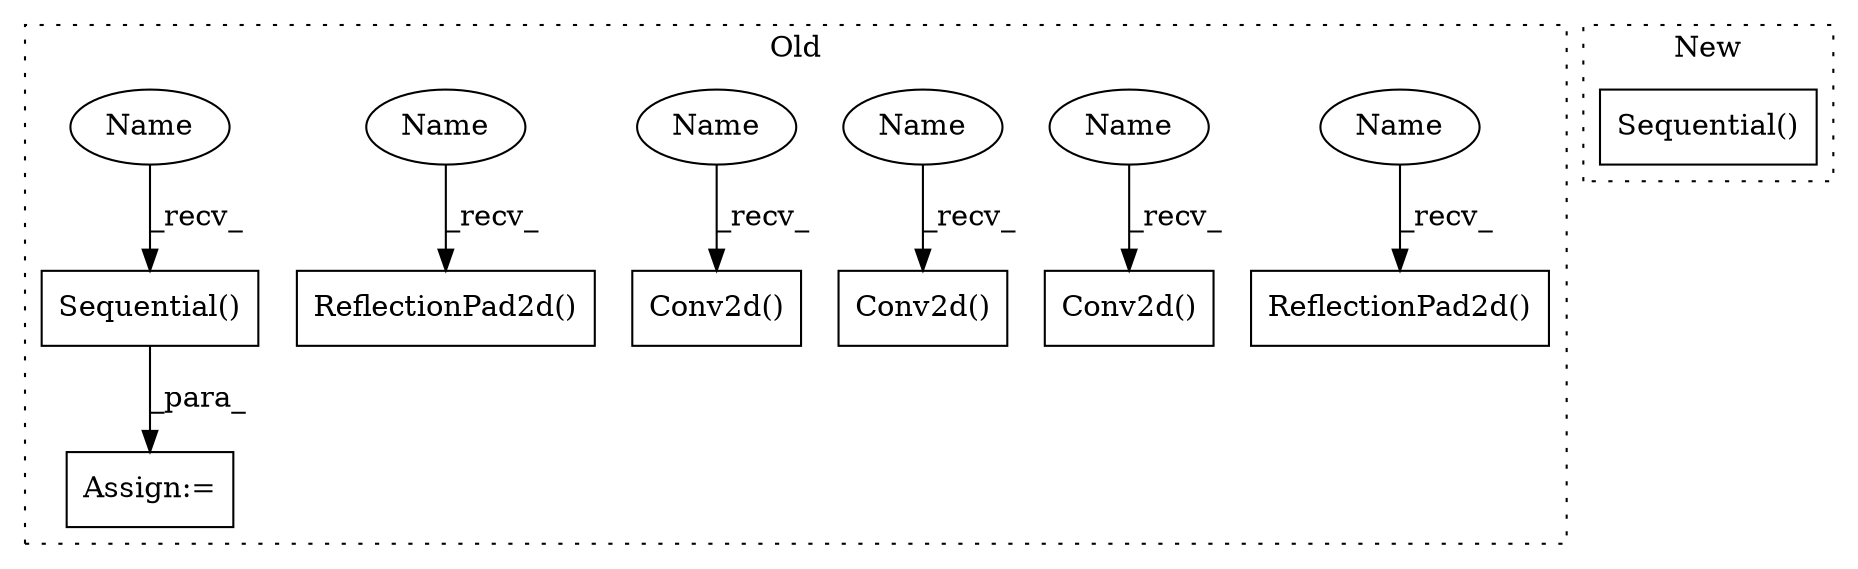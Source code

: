 digraph G {
subgraph cluster0 {
1 [label="ReflectionPad2d()" a="75" s="5173,5193" l="19,1" shape="box"];
3 [label="Sequential()" a="75" s="5103,5118" l="14,18" shape="box"];
4 [label="Conv2d()" a="75" s="5196,5245" l="10,1" shape="box"];
5 [label="ReflectionPad2d()" a="75" s="5512,5532" l="19,1" shape="box"];
6 [label="Conv2d()" a="75" s="5414,5463" l="10,1" shape="box"];
7 [label="Assign:=" a="68" s="5100" l="3" shape="box"];
8 [label="Conv2d()" a="75" s="4850,4893" l="10,1" shape="box"];
9 [label="Name" a="87" s="5173" l="2" shape="ellipse"];
10 [label="Name" a="87" s="5414" l="2" shape="ellipse"];
11 [label="Name" a="87" s="4850" l="2" shape="ellipse"];
12 [label="Name" a="87" s="5196" l="2" shape="ellipse"];
13 [label="Name" a="87" s="5512" l="2" shape="ellipse"];
14 [label="Name" a="87" s="5103" l="2" shape="ellipse"];
label = "Old";
style="dotted";
}
subgraph cluster1 {
2 [label="Sequential()" a="75" s="8493,8508" l="14,12" shape="box"];
label = "New";
style="dotted";
}
3 -> 7 [label="_para_"];
9 -> 1 [label="_recv_"];
10 -> 6 [label="_recv_"];
11 -> 8 [label="_recv_"];
12 -> 4 [label="_recv_"];
13 -> 5 [label="_recv_"];
14 -> 3 [label="_recv_"];
}